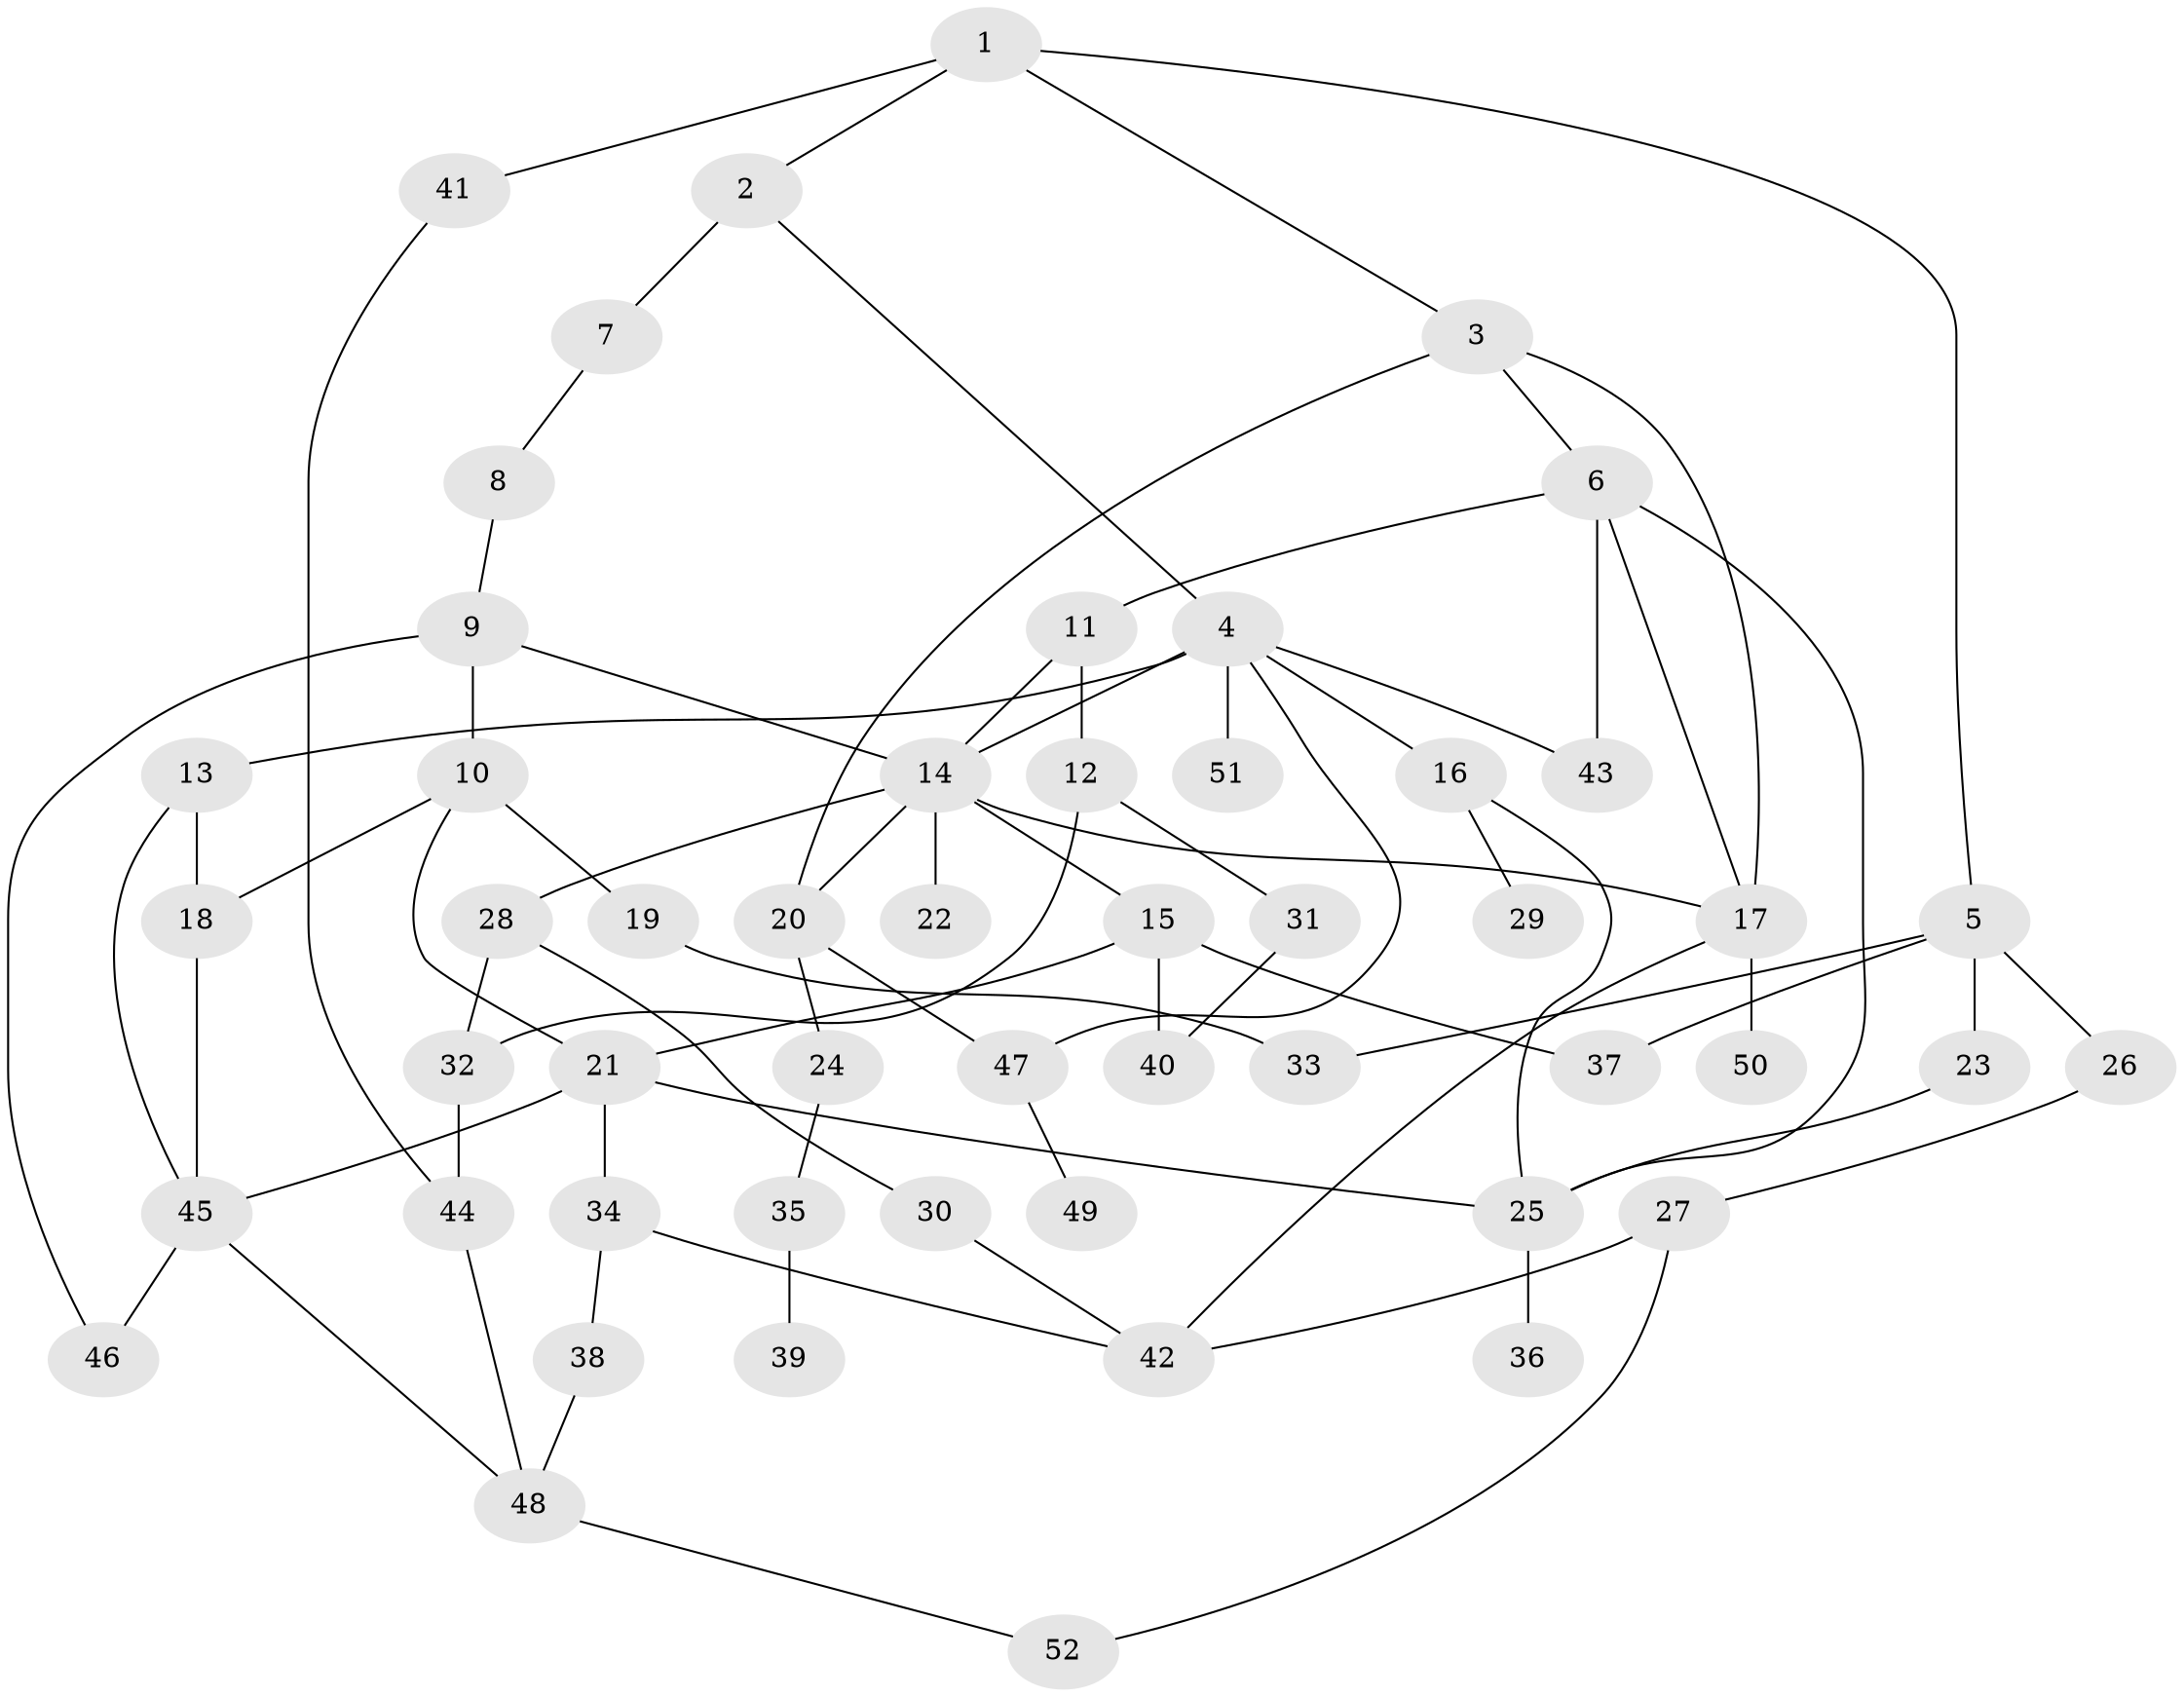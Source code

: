 // Generated by graph-tools (version 1.1) at 2025/13/03/09/25 04:13:38]
// undirected, 52 vertices, 77 edges
graph export_dot {
graph [start="1"]
  node [color=gray90,style=filled];
  1;
  2;
  3;
  4;
  5;
  6;
  7;
  8;
  9;
  10;
  11;
  12;
  13;
  14;
  15;
  16;
  17;
  18;
  19;
  20;
  21;
  22;
  23;
  24;
  25;
  26;
  27;
  28;
  29;
  30;
  31;
  32;
  33;
  34;
  35;
  36;
  37;
  38;
  39;
  40;
  41;
  42;
  43;
  44;
  45;
  46;
  47;
  48;
  49;
  50;
  51;
  52;
  1 -- 2;
  1 -- 3;
  1 -- 5;
  1 -- 41;
  2 -- 4;
  2 -- 7;
  3 -- 6;
  3 -- 20;
  3 -- 17;
  4 -- 13;
  4 -- 16;
  4 -- 47;
  4 -- 51;
  4 -- 14;
  4 -- 43;
  5 -- 23;
  5 -- 26;
  5 -- 37;
  5 -- 33;
  6 -- 11;
  6 -- 17;
  6 -- 43;
  6 -- 25;
  7 -- 8;
  8 -- 9;
  9 -- 10;
  9 -- 14;
  9 -- 46;
  10 -- 19;
  10 -- 18;
  10 -- 21;
  11 -- 12;
  11 -- 14;
  12 -- 31;
  12 -- 32;
  13 -- 18;
  13 -- 45;
  14 -- 15;
  14 -- 22;
  14 -- 28;
  14 -- 17;
  14 -- 20;
  15 -- 21;
  15 -- 37;
  15 -- 40;
  16 -- 29;
  16 -- 25;
  17 -- 50;
  17 -- 42;
  18 -- 45;
  19 -- 33;
  20 -- 24;
  20 -- 47;
  21 -- 25;
  21 -- 34;
  21 -- 45;
  23 -- 25;
  24 -- 35;
  25 -- 36;
  26 -- 27;
  27 -- 52;
  27 -- 42;
  28 -- 30;
  28 -- 32;
  30 -- 42;
  31 -- 40;
  32 -- 44;
  34 -- 38;
  34 -- 42;
  35 -- 39;
  38 -- 48;
  41 -- 44;
  44 -- 48;
  45 -- 48;
  45 -- 46;
  47 -- 49;
  48 -- 52;
}
